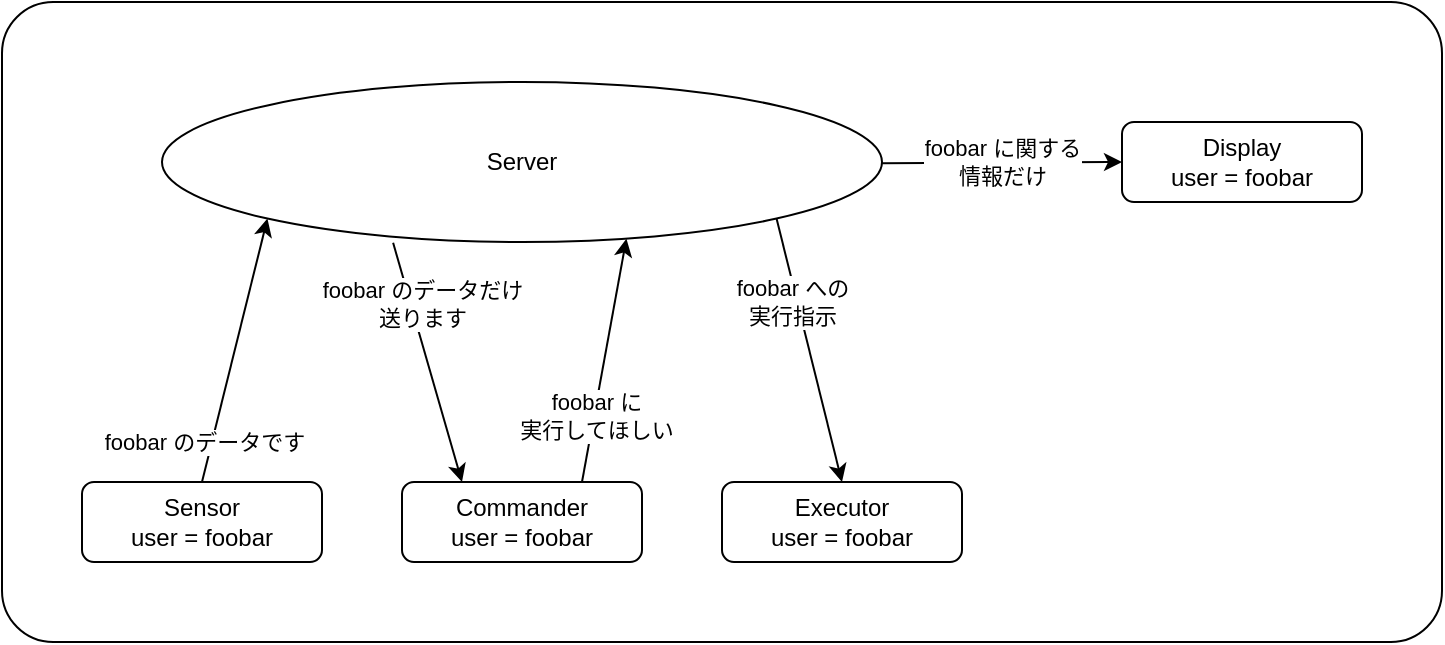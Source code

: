 <mxfile>
    <diagram id="hgJtZF_H-zmQ6-uqMrWe" name="Page-1">
        <mxGraphModel dx="768" dy="779" grid="1" gridSize="10" guides="1" tooltips="1" connect="1" arrows="1" fold="1" page="1" pageScale="1" pageWidth="1169" pageHeight="827" math="0" shadow="0">
            <root>
                <mxCell id="0"/>
                <mxCell id="1" parent="0"/>
                <mxCell id="16" value="" style="rounded=1;whiteSpace=wrap;html=1;arcSize=8;" vertex="1" parent="1">
                    <mxGeometry width="720" height="320" as="geometry"/>
                </mxCell>
                <mxCell id="7" style="edgeStyle=none;html=1;entryX=0.25;entryY=0;entryDx=0;entryDy=0;exitX=0.321;exitY=1.005;exitDx=0;exitDy=0;exitPerimeter=0;" edge="1" parent="1" source="2" target="6">
                    <mxGeometry relative="1" as="geometry"/>
                </mxCell>
                <mxCell id="8" value="foobar のデータだけ&lt;br&gt;送ります" style="edgeLabel;html=1;align=center;verticalAlign=middle;resizable=0;points=[];" vertex="1" connectable="0" parent="7">
                    <mxGeometry x="-0.193" relative="1" as="geometry">
                        <mxPoint y="-18" as="offset"/>
                    </mxGeometry>
                </mxCell>
                <mxCell id="12" style="edgeStyle=none;html=1;exitX=1;exitY=1;exitDx=0;exitDy=0;entryX=0.5;entryY=0;entryDx=0;entryDy=0;" edge="1" parent="1" source="2" target="9">
                    <mxGeometry relative="1" as="geometry"/>
                </mxCell>
                <mxCell id="13" value="foobar への&lt;br&gt;実行指示" style="edgeLabel;html=1;align=center;verticalAlign=middle;resizable=0;points=[];" vertex="1" connectable="0" parent="12">
                    <mxGeometry x="-0.533" relative="1" as="geometry">
                        <mxPoint y="11" as="offset"/>
                    </mxGeometry>
                </mxCell>
                <mxCell id="15" value="foobar に関する&lt;br&gt;情報だけ" style="edgeStyle=none;html=1;entryX=0;entryY=0.5;entryDx=0;entryDy=0;" edge="1" parent="1" source="2" target="14">
                    <mxGeometry relative="1" as="geometry"/>
                </mxCell>
                <mxCell id="2" value="Server" style="ellipse;whiteSpace=wrap;html=1;" vertex="1" parent="1">
                    <mxGeometry x="80" y="40" width="360" height="80" as="geometry"/>
                </mxCell>
                <mxCell id="4" style="edgeStyle=none;html=1;exitX=0.5;exitY=0;exitDx=0;exitDy=0;entryX=0;entryY=1;entryDx=0;entryDy=0;" edge="1" parent="1" source="3" target="2">
                    <mxGeometry relative="1" as="geometry"/>
                </mxCell>
                <mxCell id="5" value="foobar のデータです" style="edgeLabel;html=1;align=center;verticalAlign=middle;resizable=0;points=[];" vertex="1" connectable="0" parent="4">
                    <mxGeometry x="0.187" y="-1" relative="1" as="geometry">
                        <mxPoint x="-20" y="58" as="offset"/>
                    </mxGeometry>
                </mxCell>
                <mxCell id="3" value="Sensor&lt;br&gt;user = foobar" style="rounded=1;whiteSpace=wrap;html=1;" vertex="1" parent="1">
                    <mxGeometry x="40" y="240" width="120" height="40" as="geometry"/>
                </mxCell>
                <mxCell id="10" style="edgeStyle=none;html=1;exitX=0.75;exitY=0;exitDx=0;exitDy=0;entryX=0.645;entryY=0.979;entryDx=0;entryDy=0;entryPerimeter=0;" edge="1" parent="1" source="6" target="2">
                    <mxGeometry relative="1" as="geometry"/>
                </mxCell>
                <mxCell id="11" value="foobar に&lt;br&gt;実行してほしい" style="edgeLabel;html=1;align=center;verticalAlign=middle;resizable=0;points=[];" vertex="1" connectable="0" parent="10">
                    <mxGeometry x="-0.457" y="-1" relative="1" as="geometry">
                        <mxPoint as="offset"/>
                    </mxGeometry>
                </mxCell>
                <mxCell id="6" value="Commander&lt;br&gt;user = foobar" style="rounded=1;whiteSpace=wrap;html=1;" vertex="1" parent="1">
                    <mxGeometry x="200" y="240" width="120" height="40" as="geometry"/>
                </mxCell>
                <mxCell id="9" value="Executor&lt;br&gt;user = foobar" style="rounded=1;whiteSpace=wrap;html=1;" vertex="1" parent="1">
                    <mxGeometry x="360" y="240" width="120" height="40" as="geometry"/>
                </mxCell>
                <mxCell id="14" value="Display&lt;br&gt;user = foobar" style="rounded=1;whiteSpace=wrap;html=1;" vertex="1" parent="1">
                    <mxGeometry x="560" y="60" width="120" height="40" as="geometry"/>
                </mxCell>
            </root>
        </mxGraphModel>
    </diagram>
</mxfile>